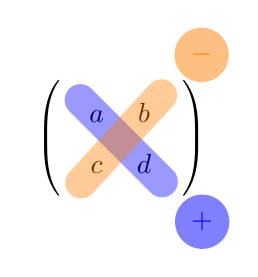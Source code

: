 \tikzset{node style ge/.style={circle}}

\begin{tikzpicture}[baseline=(A.center)]

  \tikzset{BarreStyle/.style =  {opacity=.4,line width=4 mm,line cap=round,color=#1}}
    \tikzset{SignePlus/.style =   {below right=0.5em,opacity=1,circle,fill=#1!50}}
    \tikzset{SigneMoins/.style =   {above right=0.5em,opacity=1,circle,fill=#1!50}}

% les matrices
\matrix (A) [matrix of math nodes, nodes = {node style ge},,column sep=0 mm,%
 left delimiter  = (, right delimiter = )]
{ a & b \\
  c & d \\
};

 \draw [BarreStyle=blue] (A-1-1.north west) to (A-2-2.south east) node[SignePlus=blue] {$+$};
 \draw [BarreStyle=orange]  (A-2-1.south west) to (A-1-2.north east) node[SigneMoins=orange] {$-$};

\end{tikzpicture}
